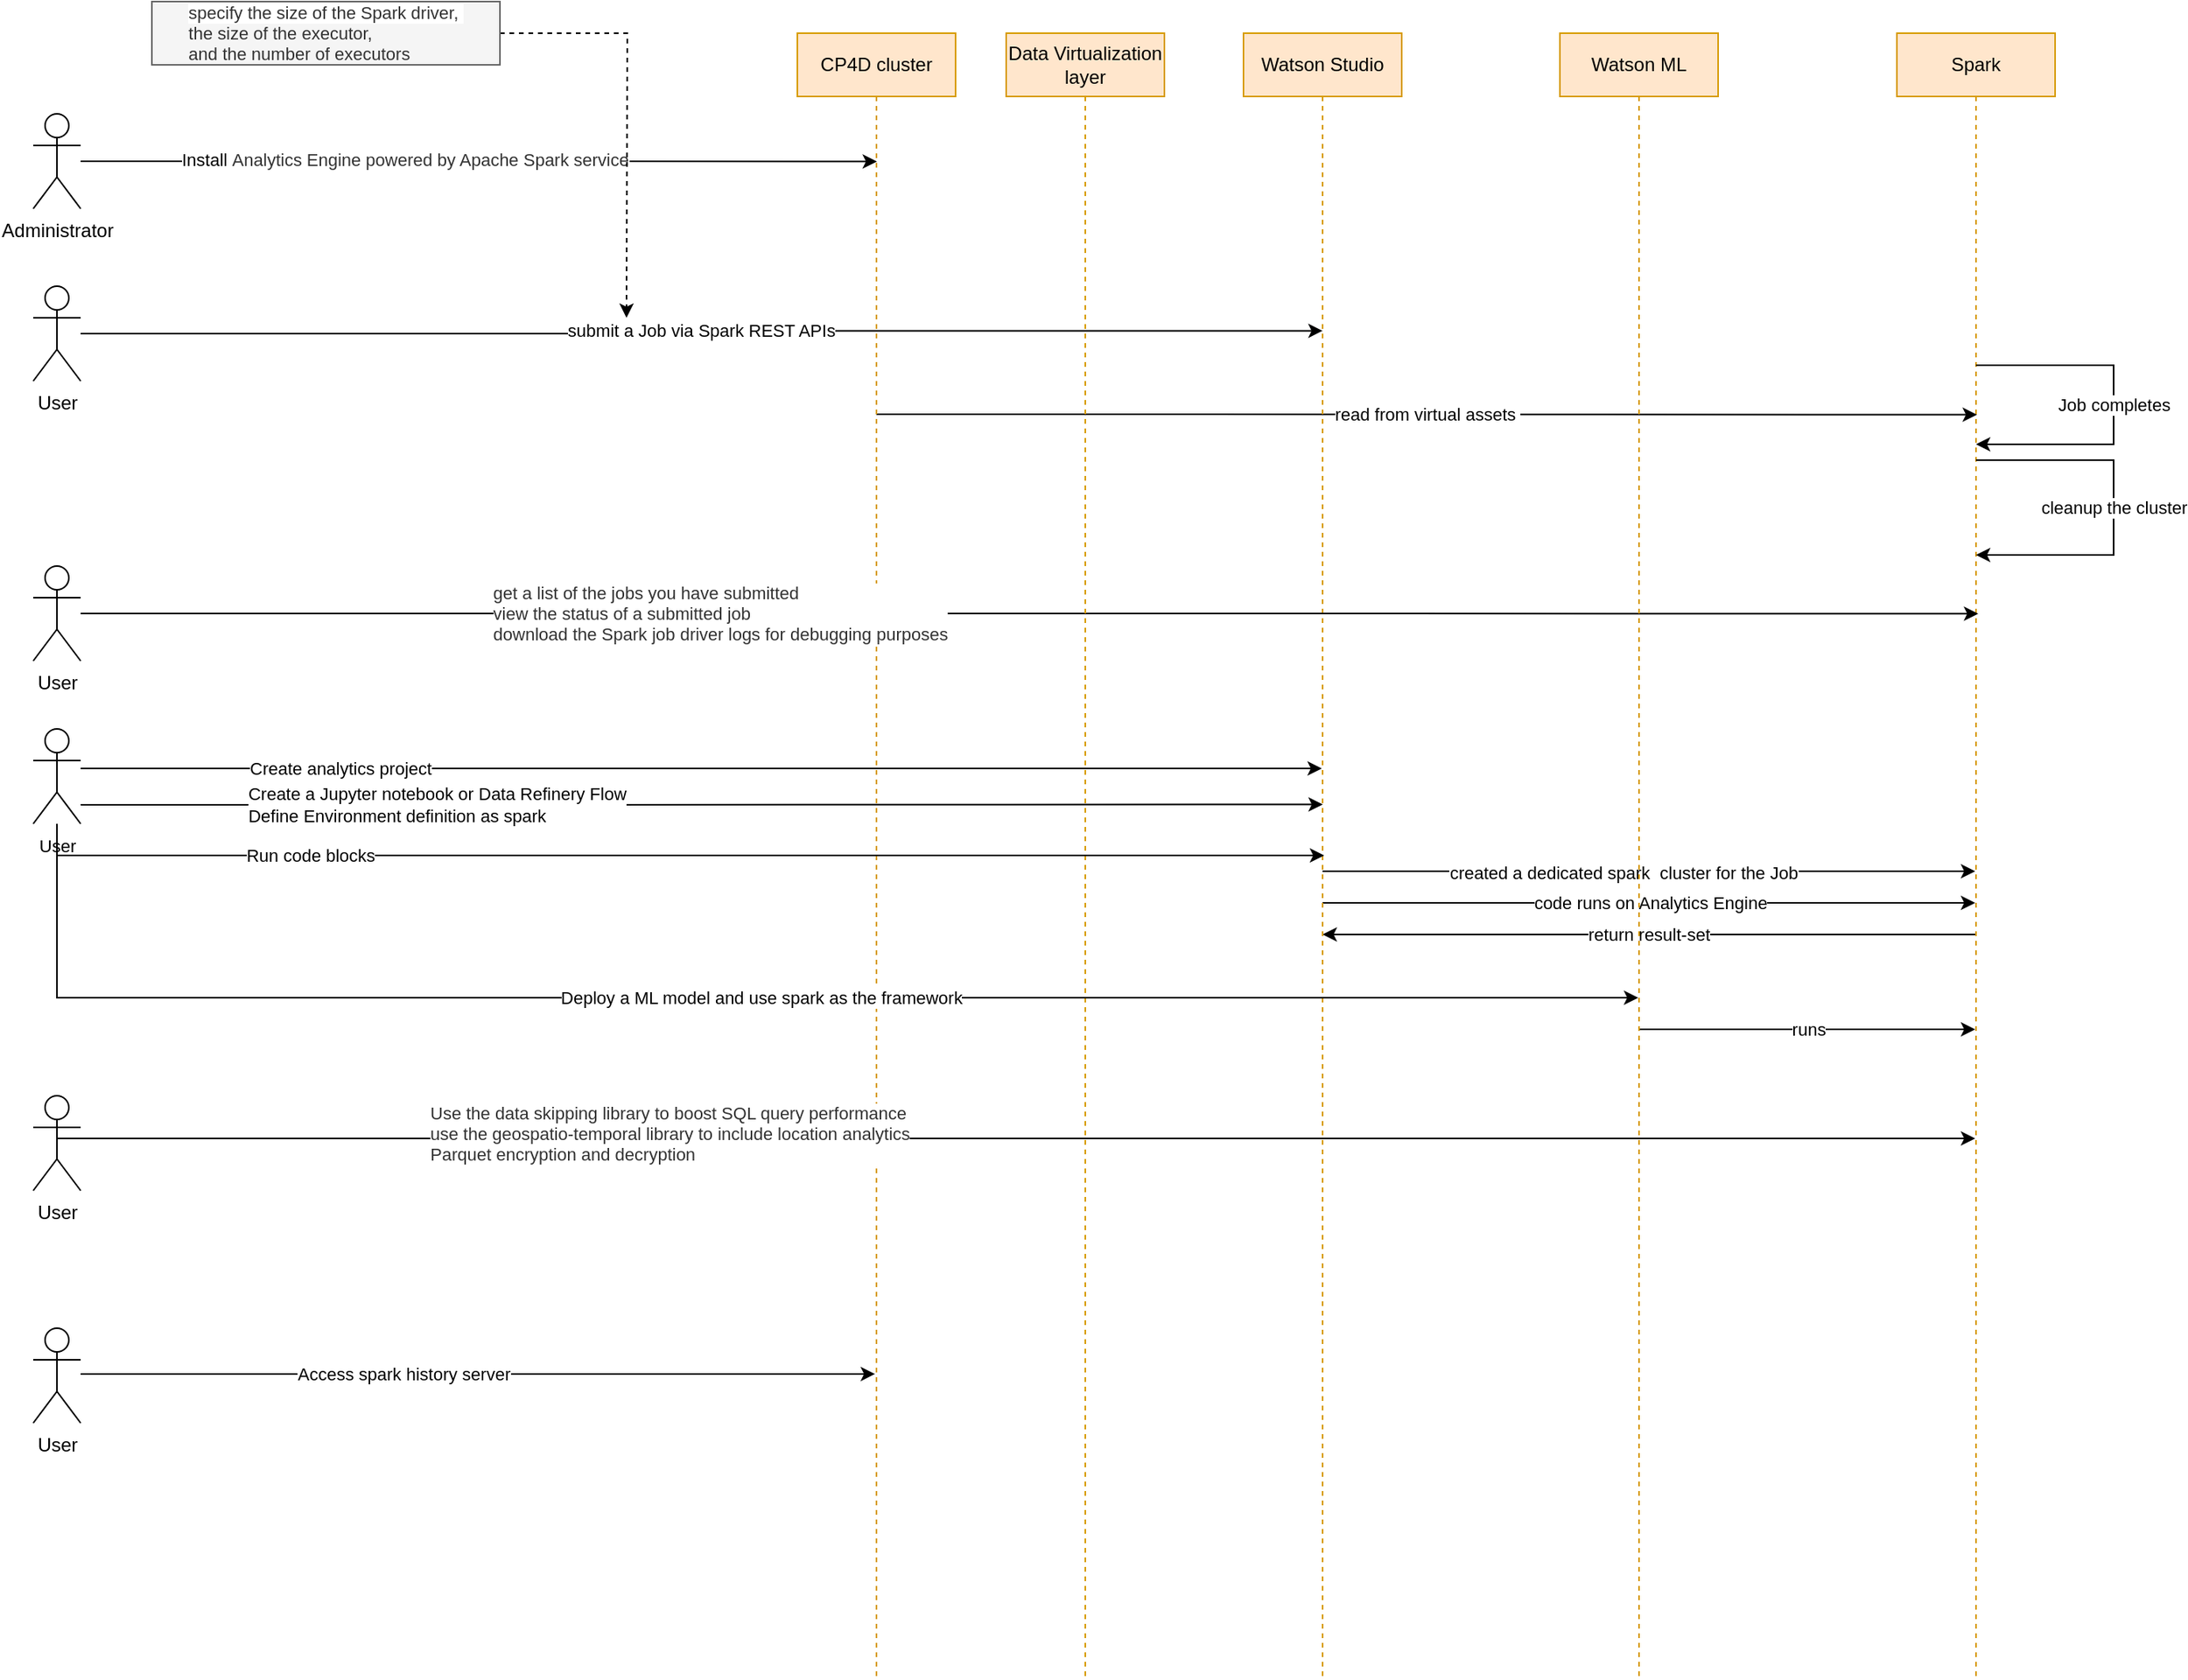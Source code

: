 <mxfile version="13.4.8" type="github"><diagram id="fRb64ITn-hyFE03eq-Tl" name="Page-1"><mxGraphModel dx="1541" dy="327" grid="1" gridSize="10" guides="1" tooltips="1" connect="1" arrows="1" fold="1" page="1" pageScale="1" pageWidth="850" pageHeight="1100" math="0" shadow="0"><root><mxCell id="0"/><mxCell id="1" parent="0"/><mxCell id="ptp_p24TcaEws-BEJlRB-4" value="&lt;font style=&quot;font-size: 11px&quot;&gt;Install&amp;nbsp;&lt;span style=&quot;color: rgb(50 , 50 , 50)&quot;&gt;Analytics Engine powered by Apache Spark service&lt;/span&gt;&lt;/font&gt;&lt;br&gt;" style="edgeStyle=orthogonalEdgeStyle;rounded=0;orthogonalLoop=1;jettySize=auto;html=1;entryX=0.503;entryY=0.078;entryDx=0;entryDy=0;entryPerimeter=0;align=left;" parent="1" source="ptp_p24TcaEws-BEJlRB-1" target="ptp_p24TcaEws-BEJlRB-3" edge="1"><mxGeometry x="-0.721" y="1" relative="1" as="geometry"><mxPoint x="-8" as="offset"/></mxGeometry></mxCell><mxCell id="ptp_p24TcaEws-BEJlRB-1" value="Administrator" style="shape=umlActor;verticalLabelPosition=bottom;verticalAlign=top;html=1;outlineConnect=0;" parent="1" vertex="1"><mxGeometry x="-45" y="91" width="30" height="60" as="geometry"/></mxCell><mxCell id="WIxMcaQrRro8mzeanzOV-9" value="return result-set" style="edgeStyle=orthogonalEdgeStyle;rounded=0;orthogonalLoop=1;jettySize=auto;html=1;startArrow=none;startFill=0;" parent="1" source="ptp_p24TcaEws-BEJlRB-2" target="ptp_p24TcaEws-BEJlRB-11" edge="1"><mxGeometry relative="1" as="geometry"><Array as="points"><mxPoint x="1040" y="610"/><mxPoint x="1040" y="610"/></Array></mxGeometry></mxCell><mxCell id="ptp_p24TcaEws-BEJlRB-2" value="Spark" style="shape=umlLifeline;perimeter=lifelinePerimeter;whiteSpace=wrap;html=1;container=1;collapsible=0;recursiveResize=0;outlineConnect=0;fillColor=#ffe6cc;strokeColor=#d79b00;" parent="1" vertex="1"><mxGeometry x="1133" y="40" width="100" height="1040" as="geometry"/></mxCell><mxCell id="WIxMcaQrRro8mzeanzOV-1" value="read from virtual assets&amp;nbsp;" style="edgeStyle=orthogonalEdgeStyle;rounded=0;orthogonalLoop=1;jettySize=auto;html=1;entryX=0.506;entryY=0.232;entryDx=0;entryDy=0;entryPerimeter=0;" parent="1" source="ptp_p24TcaEws-BEJlRB-3" target="ptp_p24TcaEws-BEJlRB-2" edge="1"><mxGeometry relative="1" as="geometry"><Array as="points"><mxPoint x="560" y="281"/><mxPoint x="560" y="281"/></Array></mxGeometry></mxCell><mxCell id="ptp_p24TcaEws-BEJlRB-3" value="CP4D cluster" style="shape=umlLifeline;perimeter=lifelinePerimeter;whiteSpace=wrap;html=1;container=1;collapsible=0;recursiveResize=0;outlineConnect=0;fillColor=#ffe6cc;strokeColor=#d79b00;" parent="1" vertex="1"><mxGeometry x="438" y="40" width="100" height="1040" as="geometry"/></mxCell><mxCell id="ptp_p24TcaEws-BEJlRB-7" value="&lt;div style=&quot;text-align: left&quot;&gt;submit a Job via Spark REST APIs&lt;/div&gt;" style="edgeStyle=orthogonalEdgeStyle;rounded=0;orthogonalLoop=1;jettySize=auto;html=1;entryX=0.5;entryY=0.181;entryDx=0;entryDy=0;entryPerimeter=0;" parent="1" source="ptp_p24TcaEws-BEJlRB-5" target="ptp_p24TcaEws-BEJlRB-11" edge="1"><mxGeometry relative="1" as="geometry"/></mxCell><mxCell id="ptp_p24TcaEws-BEJlRB-5" value="User" style="shape=umlActor;verticalLabelPosition=bottom;verticalAlign=top;html=1;outlineConnect=0;" parent="1" vertex="1"><mxGeometry x="-45" y="200" width="30" height="60" as="geometry"/></mxCell><mxCell id="ptp_p24TcaEws-BEJlRB-9" value="Job completes" style="edgeStyle=orthogonalEdgeStyle;rounded=0;orthogonalLoop=1;jettySize=auto;html=1;" parent="1" source="ptp_p24TcaEws-BEJlRB-2" target="ptp_p24TcaEws-BEJlRB-2" edge="1"><mxGeometry relative="1" as="geometry"><Array as="points"><mxPoint x="1270" y="250"/><mxPoint x="1270" y="300"/></Array></mxGeometry></mxCell><mxCell id="ptp_p24TcaEws-BEJlRB-10" value="cleanup the cluster" style="edgeStyle=orthogonalEdgeStyle;rounded=0;orthogonalLoop=1;jettySize=auto;html=1;" parent="1" source="ptp_p24TcaEws-BEJlRB-2" target="ptp_p24TcaEws-BEJlRB-2" edge="1"><mxGeometry relative="1" as="geometry"><Array as="points"><mxPoint x="1270" y="310"/><mxPoint x="1270" y="370"/></Array></mxGeometry></mxCell><mxCell id="ptp_p24TcaEws-BEJlRB-12" style="edgeStyle=orthogonalEdgeStyle;rounded=0;orthogonalLoop=1;jettySize=auto;html=1;" parent="1" source="ptp_p24TcaEws-BEJlRB-11" target="ptp_p24TcaEws-BEJlRB-2" edge="1"><mxGeometry relative="1" as="geometry"><Array as="points"><mxPoint x="1070" y="570"/><mxPoint x="1070" y="570"/></Array></mxGeometry></mxCell><mxCell id="ptp_p24TcaEws-BEJlRB-13" value="created a dedicated spark&amp;nbsp; cluster for the Job" style="edgeLabel;html=1;align=center;verticalAlign=middle;resizable=0;points=[];" parent="ptp_p24TcaEws-BEJlRB-12" vertex="1" connectable="0"><mxGeometry x="-0.206" y="-1" relative="1" as="geometry"><mxPoint x="26.07" as="offset"/></mxGeometry></mxCell><mxCell id="WIxMcaQrRro8mzeanzOV-8" value="code runs on Analytics Engine" style="edgeStyle=orthogonalEdgeStyle;rounded=0;orthogonalLoop=1;jettySize=auto;html=1;" parent="1" target="ptp_p24TcaEws-BEJlRB-2" edge="1" source="ptp_p24TcaEws-BEJlRB-11"><mxGeometry relative="1" as="geometry"><mxPoint x="770" y="580" as="sourcePoint"/><mxPoint x="1009.5" y="566" as="targetPoint"/><Array as="points"><mxPoint x="1070" y="590"/><mxPoint x="1070" y="590"/></Array></mxGeometry></mxCell><mxCell id="ptp_p24TcaEws-BEJlRB-11" value="Watson Studio" style="shape=umlLifeline;perimeter=lifelinePerimeter;whiteSpace=wrap;html=1;container=1;collapsible=0;recursiveResize=0;outlineConnect=0;fillColor=#ffe6cc;strokeColor=#d79b00;" parent="1" vertex="1"><mxGeometry x="720" y="40" width="100" height="1040" as="geometry"/></mxCell><mxCell id="ptp_p24TcaEws-BEJlRB-15" style="edgeStyle=orthogonalEdgeStyle;rounded=0;orthogonalLoop=1;jettySize=auto;html=1;dashed=1;" parent="1" source="ptp_p24TcaEws-BEJlRB-14" edge="1"><mxGeometry relative="1" as="geometry"><mxPoint x="330" y="220" as="targetPoint"/></mxGeometry></mxCell><mxCell id="ptp_p24TcaEws-BEJlRB-14" value="&lt;div style=&quot;font-size: 11px ; background-color: rgb(255 , 255 , 255) ; text-align: left&quot;&gt;&lt;span style=&quot;color: rgb(50 , 50 , 50)&quot;&gt;specify the size of the Spark driver,&amp;nbsp;&lt;/span&gt;&lt;/div&gt;&lt;span style=&quot;font-size: 11px ; background-color: rgb(255 , 255 , 255) ; color: rgb(50 , 50 , 50)&quot;&gt;&lt;div style=&quot;text-align: left&quot;&gt;the size of the executor,&amp;nbsp;&lt;/div&gt;&lt;div style=&quot;text-align: left&quot;&gt;and the number of executors&lt;/div&gt;&lt;/span&gt;" style="text;html=1;strokeColor=#666666;fillColor=#f5f5f5;align=center;verticalAlign=middle;whiteSpace=wrap;rounded=0;fontColor=#333333;" parent="1" vertex="1"><mxGeometry x="30" y="20" width="220" height="40" as="geometry"/></mxCell><mxCell id="ptp_p24TcaEws-BEJlRB-17" style="edgeStyle=orthogonalEdgeStyle;rounded=0;orthogonalLoop=1;jettySize=auto;html=1;entryX=0.514;entryY=0.353;entryDx=0;entryDy=0;entryPerimeter=0;" parent="1" source="ptp_p24TcaEws-BEJlRB-16" target="ptp_p24TcaEws-BEJlRB-2" edge="1"><mxGeometry relative="1" as="geometry"/></mxCell><mxCell id="ptp_p24TcaEws-BEJlRB-18" value="&lt;div style=&quot;text-align: left&quot;&gt;&lt;span style=&quot;color: rgb(50 , 50 , 50)&quot;&gt;get a list of the jobs you have submitted&lt;/span&gt;&lt;/div&gt;&lt;font style=&quot;font-size: 11px&quot;&gt;&lt;div style=&quot;text-align: left&quot;&gt;&lt;span style=&quot;color: rgb(50 , 50 , 50)&quot;&gt;view the status of a submitted job&lt;/span&gt;&lt;/div&gt;&lt;span style=&quot;color: rgb(50 , 50 , 50)&quot;&gt;&lt;div style=&quot;text-align: left&quot;&gt;download the Spark job driver logs for debugging purposes&lt;/div&gt;&lt;/span&gt;&lt;/font&gt;" style="edgeLabel;html=1;align=center;verticalAlign=middle;resizable=0;points=[];" parent="ptp_p24TcaEws-BEJlRB-17" vertex="1" connectable="0"><mxGeometry x="-0.184" y="1" relative="1" as="geometry"><mxPoint x="-85.34" y="1.04" as="offset"/></mxGeometry></mxCell><mxCell id="ptp_p24TcaEws-BEJlRB-16" value="User" style="shape=umlActor;verticalLabelPosition=bottom;verticalAlign=top;html=1;outlineConnect=0;" parent="1" vertex="1"><mxGeometry x="-45" y="377" width="30" height="60" as="geometry"/></mxCell><mxCell id="ptp_p24TcaEws-BEJlRB-20" style="edgeStyle=orthogonalEdgeStyle;rounded=0;orthogonalLoop=1;jettySize=auto;html=1;exitX=0.5;exitY=0.5;exitDx=0;exitDy=0;exitPerimeter=0;" parent="1" source="ptp_p24TcaEws-BEJlRB-19" edge="1"><mxGeometry relative="1" as="geometry"><mxPoint x="-15" y="694" as="sourcePoint"/><mxPoint x="1182.5" y="739" as="targetPoint"/><Array as="points"><mxPoint x="-30" y="739"/></Array></mxGeometry></mxCell><mxCell id="ptp_p24TcaEws-BEJlRB-21" value="&lt;div&gt;&lt;span style=&quot;color: rgb(50 , 50 , 50)&quot;&gt;Use the data skipping library to boost SQL query performance&lt;/span&gt;&lt;/div&gt;&lt;font style=&quot;font-size: 11px&quot;&gt;&lt;div&gt;&lt;span style=&quot;color: rgb(50 , 50 , 50)&quot;&gt;use the geospatio-temporal library to include location analytics&lt;/span&gt;&lt;/div&gt;&lt;span style=&quot;color: rgb(50 , 50 , 50)&quot;&gt;&lt;div&gt;Parquet encryption and decryption&lt;/div&gt;&lt;/span&gt;&lt;/font&gt;" style="edgeLabel;html=1;align=left;verticalAlign=middle;resizable=0;points=[];" parent="ptp_p24TcaEws-BEJlRB-20" vertex="1" connectable="0"><mxGeometry x="-0.327" y="3" relative="1" as="geometry"><mxPoint x="-172.07" y="-0.01" as="offset"/></mxGeometry></mxCell><mxCell id="ptp_p24TcaEws-BEJlRB-19" value="User" style="shape=umlActor;verticalLabelPosition=bottom;verticalAlign=top;html=1;outlineConnect=0;" parent="1" vertex="1"><mxGeometry x="-45" y="712" width="30" height="60" as="geometry"/></mxCell><mxCell id="ptp_p24TcaEws-BEJlRB-23" style="edgeStyle=orthogonalEdgeStyle;rounded=0;orthogonalLoop=1;jettySize=auto;html=1;entryX=0.491;entryY=0.549;entryDx=0;entryDy=0;entryPerimeter=0;" parent="1" source="ptp_p24TcaEws-BEJlRB-22" edge="1"><mxGeometry relative="1" as="geometry"><mxPoint x="70" y="887" as="sourcePoint"/><mxPoint x="487.1" y="887.96" as="targetPoint"/><Array as="points"><mxPoint x="80" y="888"/><mxPoint x="80" y="888"/></Array></mxGeometry></mxCell><mxCell id="ptp_p24TcaEws-BEJlRB-24" value="Access spark history server" style="edgeLabel;html=1;align=center;verticalAlign=middle;resizable=0;points=[];" parent="ptp_p24TcaEws-BEJlRB-23" vertex="1" connectable="0"><mxGeometry x="-0.115" y="-18" relative="1" as="geometry"><mxPoint x="-18" y="-18" as="offset"/></mxGeometry></mxCell><mxCell id="ptp_p24TcaEws-BEJlRB-22" value="User" style="shape=umlActor;verticalLabelPosition=bottom;verticalAlign=top;html=1;outlineConnect=0;" parent="1" vertex="1"><mxGeometry x="-45" y="859" width="30" height="60" as="geometry"/></mxCell><mxCell id="WIxMcaQrRro8mzeanzOV-2" value="Data Virtualization layer" style="shape=umlLifeline;perimeter=lifelinePerimeter;whiteSpace=wrap;html=1;container=1;collapsible=0;recursiveResize=0;outlineConnect=0;fillColor=#ffe6cc;strokeColor=#d79b00;" parent="1" vertex="1"><mxGeometry x="570" y="40" width="100" height="1040" as="geometry"/></mxCell><mxCell id="WIxMcaQrRro8mzeanzOV-5" value="Create analytics project" style="edgeStyle=orthogonalEdgeStyle;rounded=0;orthogonalLoop=1;jettySize=auto;html=1;align=left;" parent="1" edge="1"><mxGeometry x="-0.426" y="120" relative="1" as="geometry"><mxPoint x="-15" y="505" as="sourcePoint"/><mxPoint x="769.5" y="505" as="targetPoint"/><Array as="points"><mxPoint x="210" y="505"/><mxPoint x="210" y="505"/></Array><mxPoint x="-120" y="120" as="offset"/></mxGeometry></mxCell><mxCell id="WIxMcaQrRro8mzeanzOV-7" value="Run code blocks" style="edgeStyle=orthogonalEdgeStyle;rounded=0;orthogonalLoop=1;jettySize=auto;html=1;" parent="1" source="WIxMcaQrRro8mzeanzOV-4" edge="1"><mxGeometry x="-0.562" relative="1" as="geometry"><mxPoint x="771" y="560" as="targetPoint"/><Array as="points"><mxPoint x="-30" y="560"/><mxPoint x="771" y="560"/></Array><mxPoint as="offset"/></mxGeometry></mxCell><mxCell id="WIxMcaQrRro8mzeanzOV-11" value="&lt;div style=&quot;text-align: left&quot;&gt;Create a Jupyter notebook or Data Refinery Flow&lt;/div&gt;&lt;div style=&quot;text-align: left&quot;&gt;Define Environment definition as spark&lt;/div&gt;" style="edgeStyle=orthogonalEdgeStyle;rounded=0;orthogonalLoop=1;jettySize=auto;html=1;entryX=0.501;entryY=0.469;entryDx=0;entryDy=0;entryPerimeter=0;startArrow=none;startFill=0;" parent="1" source="WIxMcaQrRro8mzeanzOV-4" target="ptp_p24TcaEws-BEJlRB-11" edge="1"><mxGeometry x="-0.376" y="20" relative="1" as="geometry"><Array as="points"><mxPoint x="230" y="528"/><mxPoint x="230" y="528"/></Array><mxPoint x="-20" y="20" as="offset"/></mxGeometry></mxCell><mxCell id="WIxMcaQrRro8mzeanzOV-14" value="Deploy a ML model and use spark as the framework" style="edgeStyle=orthogonalEdgeStyle;rounded=0;orthogonalLoop=1;jettySize=auto;html=1;startArrow=none;startFill=0;" parent="1" source="WIxMcaQrRro8mzeanzOV-4" target="WIxMcaQrRro8mzeanzOV-12" edge="1"><mxGeometry relative="1" as="geometry"><Array as="points"><mxPoint x="-30" y="650"/></Array></mxGeometry></mxCell><mxCell id="WIxMcaQrRro8mzeanzOV-4" value="&lt;font style=&quot;font-size: 11px&quot;&gt;User&lt;/font&gt;" style="shape=umlActor;verticalLabelPosition=bottom;verticalAlign=top;html=1;outlineConnect=0;" parent="1" vertex="1"><mxGeometry x="-45" y="480" width="30" height="60" as="geometry"/></mxCell><mxCell id="WIxMcaQrRro8mzeanzOV-15" value="runs" style="edgeStyle=orthogonalEdgeStyle;rounded=0;orthogonalLoop=1;jettySize=auto;html=1;startArrow=none;startFill=0;" parent="1" source="WIxMcaQrRro8mzeanzOV-12" target="ptp_p24TcaEws-BEJlRB-2" edge="1"><mxGeometry relative="1" as="geometry"><Array as="points"><mxPoint x="1040" y="670"/><mxPoint x="1040" y="670"/></Array></mxGeometry></mxCell><mxCell id="WIxMcaQrRro8mzeanzOV-12" value="Watson ML" style="shape=umlLifeline;perimeter=lifelinePerimeter;whiteSpace=wrap;html=1;container=1;collapsible=0;recursiveResize=0;outlineConnect=0;fillColor=#ffe6cc;strokeColor=#d79b00;" parent="1" vertex="1"><mxGeometry x="920" y="40" width="100" height="1040" as="geometry"/></mxCell></root></mxGraphModel></diagram></mxfile>
